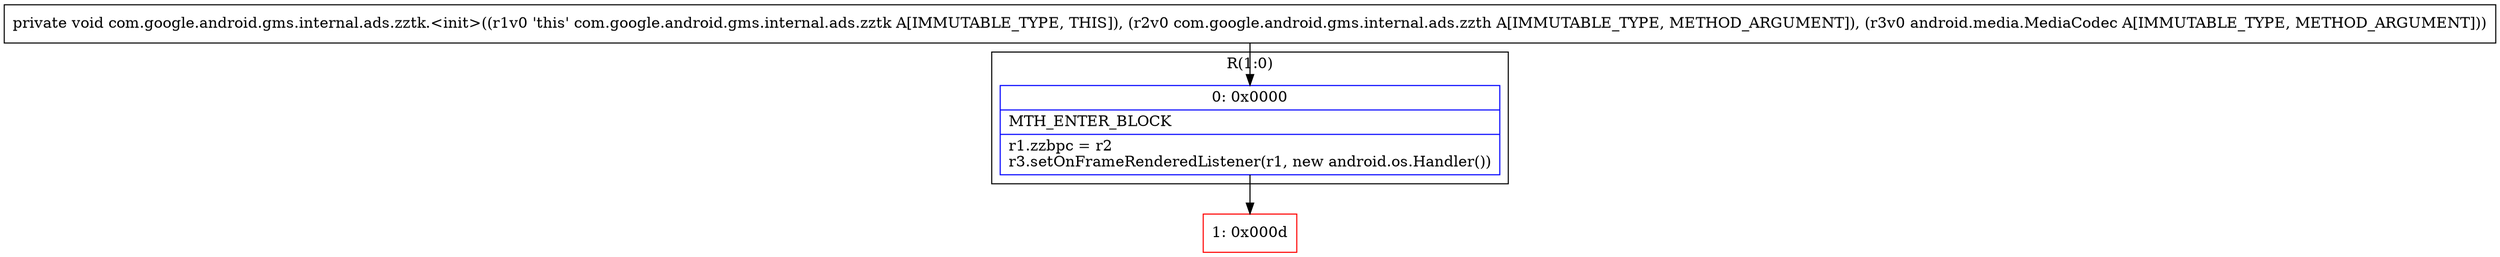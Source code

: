 digraph "CFG forcom.google.android.gms.internal.ads.zztk.\<init\>(Lcom\/google\/android\/gms\/internal\/ads\/zzth;Landroid\/media\/MediaCodec;)V" {
subgraph cluster_Region_135195680 {
label = "R(1:0)";
node [shape=record,color=blue];
Node_0 [shape=record,label="{0\:\ 0x0000|MTH_ENTER_BLOCK\l|r1.zzbpc = r2\lr3.setOnFrameRenderedListener(r1, new android.os.Handler())\l}"];
}
Node_1 [shape=record,color=red,label="{1\:\ 0x000d}"];
MethodNode[shape=record,label="{private void com.google.android.gms.internal.ads.zztk.\<init\>((r1v0 'this' com.google.android.gms.internal.ads.zztk A[IMMUTABLE_TYPE, THIS]), (r2v0 com.google.android.gms.internal.ads.zzth A[IMMUTABLE_TYPE, METHOD_ARGUMENT]), (r3v0 android.media.MediaCodec A[IMMUTABLE_TYPE, METHOD_ARGUMENT])) }"];
MethodNode -> Node_0;
Node_0 -> Node_1;
}


